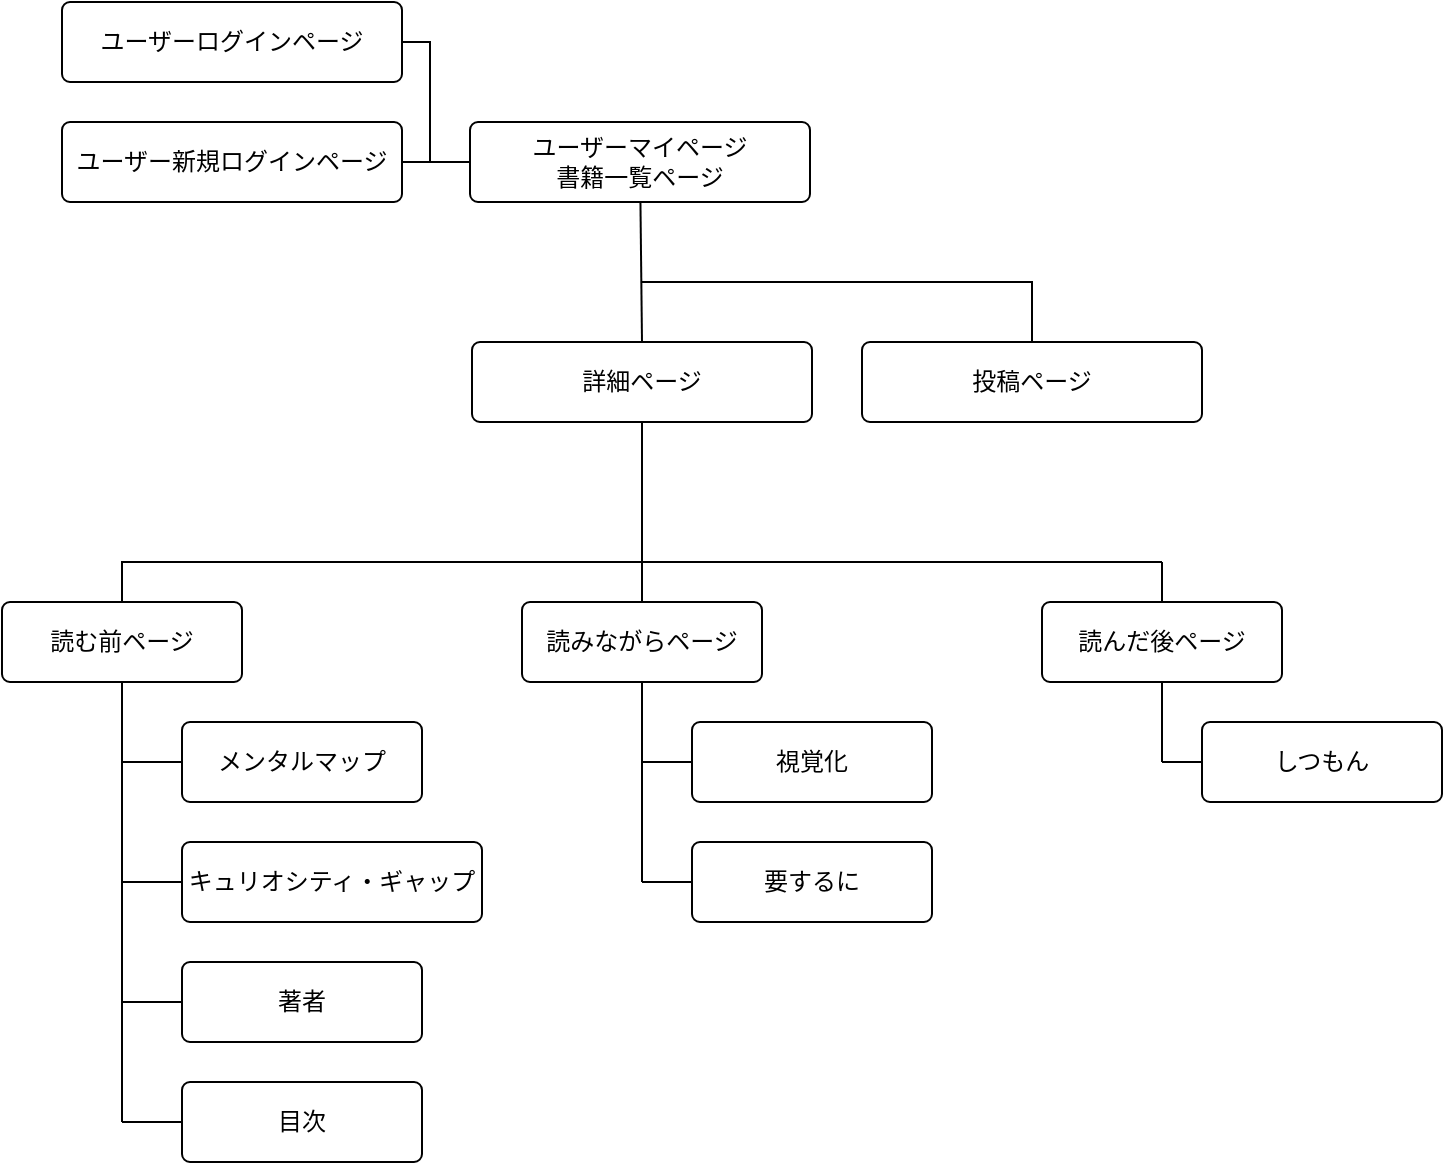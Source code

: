 <mxfile>
    <diagram id="h_SD9CrFJNIN_dRci01j" name="ページ1">
        <mxGraphModel dx="901" dy="448" grid="1" gridSize="10" guides="1" tooltips="1" connect="1" arrows="1" fold="1" page="1" pageScale="1" pageWidth="827" pageHeight="1169" math="0" shadow="0">
            <root>
                <mxCell id="0"/>
                <mxCell id="1" parent="0"/>
                <mxCell id="20" style="edgeStyle=none;html=1;endArrow=none;endFill=0;rounded=0;exitX=1;exitY=0.5;exitDx=0;exitDy=0;" edge="1" parent="1" source="3">
                    <mxGeometry relative="1" as="geometry">
                        <mxPoint x="254" y="140" as="targetPoint"/>
                        <mxPoint x="240" y="79" as="sourcePoint"/>
                        <Array as="points">
                            <mxPoint x="254" y="80"/>
                        </Array>
                    </mxGeometry>
                </mxCell>
                <mxCell id="3" value="ユーザーログインページ" style="rounded=1;arcSize=10;whiteSpace=wrap;html=1;align=center;" parent="1" vertex="1">
                    <mxGeometry x="70" y="60" width="170" height="40" as="geometry"/>
                </mxCell>
                <mxCell id="19" style="edgeStyle=none;html=1;entryX=0;entryY=0.5;entryDx=0;entryDy=0;endArrow=none;endFill=0;" edge="1" parent="1" source="5" target="7">
                    <mxGeometry relative="1" as="geometry"/>
                </mxCell>
                <mxCell id="5" value="ユーザー新規ログインページ" style="rounded=1;arcSize=10;whiteSpace=wrap;html=1;align=center;" parent="1" vertex="1">
                    <mxGeometry x="70" y="120" width="170" height="40" as="geometry"/>
                </mxCell>
                <mxCell id="54" style="edgeStyle=none;rounded=0;html=1;entryX=0.5;entryY=0;entryDx=0;entryDy=0;endArrow=none;endFill=0;" edge="1" parent="1" source="7" target="13">
                    <mxGeometry relative="1" as="geometry"/>
                </mxCell>
                <mxCell id="7" value="ユーザーマイページ&lt;br&gt;書籍一覧ページ" style="rounded=1;arcSize=10;whiteSpace=wrap;html=1;align=center;" parent="1" vertex="1">
                    <mxGeometry x="274" y="120" width="170" height="40" as="geometry"/>
                </mxCell>
                <mxCell id="55" style="edgeStyle=none;rounded=0;html=1;endArrow=none;endFill=0;" edge="1" parent="1" source="11">
                    <mxGeometry relative="1" as="geometry">
                        <mxPoint x="360" y="200" as="targetPoint"/>
                        <Array as="points">
                            <mxPoint x="555" y="200"/>
                        </Array>
                    </mxGeometry>
                </mxCell>
                <mxCell id="11" value="投稿ページ" style="rounded=1;arcSize=10;whiteSpace=wrap;html=1;align=center;" parent="1" vertex="1">
                    <mxGeometry x="470" y="230" width="170" height="40" as="geometry"/>
                </mxCell>
                <mxCell id="53" style="edgeStyle=none;rounded=0;html=1;endArrow=none;endFill=0;" edge="1" parent="1" source="13">
                    <mxGeometry relative="1" as="geometry">
                        <mxPoint x="360" y="340" as="targetPoint"/>
                    </mxGeometry>
                </mxCell>
                <mxCell id="13" value="詳細ページ" style="rounded=1;arcSize=10;whiteSpace=wrap;html=1;align=center;" parent="1" vertex="1">
                    <mxGeometry x="275" y="230" width="170" height="40" as="geometry"/>
                </mxCell>
                <mxCell id="34" style="edgeStyle=none;rounded=0;html=1;endArrow=none;endFill=0;" edge="1" parent="1" source="22">
                    <mxGeometry relative="1" as="geometry">
                        <mxPoint x="100" y="620" as="targetPoint"/>
                    </mxGeometry>
                </mxCell>
                <mxCell id="45" style="rounded=0;html=1;endArrow=none;endFill=0;" edge="1" parent="1" source="22">
                    <mxGeometry relative="1" as="geometry">
                        <mxPoint x="620" y="340" as="targetPoint"/>
                        <Array as="points">
                            <mxPoint x="100" y="340"/>
                        </Array>
                    </mxGeometry>
                </mxCell>
                <mxCell id="22" value="読む前ページ" style="rounded=1;arcSize=10;whiteSpace=wrap;html=1;align=center;" vertex="1" parent="1">
                    <mxGeometry x="40" y="360" width="120" height="40" as="geometry"/>
                </mxCell>
                <mxCell id="39" style="edgeStyle=none;rounded=0;html=1;endArrow=none;endFill=0;" edge="1" parent="1" source="23">
                    <mxGeometry relative="1" as="geometry">
                        <mxPoint x="360" y="500" as="targetPoint"/>
                    </mxGeometry>
                </mxCell>
                <mxCell id="51" style="edgeStyle=none;rounded=0;html=1;endArrow=none;endFill=0;" edge="1" parent="1" source="23">
                    <mxGeometry relative="1" as="geometry">
                        <mxPoint x="360" y="340" as="targetPoint"/>
                    </mxGeometry>
                </mxCell>
                <mxCell id="23" value="読みながらページ" style="rounded=1;arcSize=10;whiteSpace=wrap;html=1;align=center;" vertex="1" parent="1">
                    <mxGeometry x="300" y="360" width="120" height="40" as="geometry"/>
                </mxCell>
                <mxCell id="42" style="edgeStyle=none;rounded=0;html=1;endArrow=none;endFill=0;" edge="1" parent="1" source="24">
                    <mxGeometry relative="1" as="geometry">
                        <mxPoint x="620" y="440" as="targetPoint"/>
                    </mxGeometry>
                </mxCell>
                <mxCell id="52" style="edgeStyle=none;rounded=0;html=1;endArrow=none;endFill=0;" edge="1" parent="1" source="24">
                    <mxGeometry relative="1" as="geometry">
                        <mxPoint x="620" y="340" as="targetPoint"/>
                    </mxGeometry>
                </mxCell>
                <mxCell id="24" value="読んだ後ページ" style="rounded=1;arcSize=10;whiteSpace=wrap;html=1;align=center;" vertex="1" parent="1">
                    <mxGeometry x="560" y="360" width="120" height="40" as="geometry"/>
                </mxCell>
                <mxCell id="35" style="edgeStyle=none;rounded=0;html=1;endArrow=none;endFill=0;" edge="1" parent="1" source="27">
                    <mxGeometry relative="1" as="geometry">
                        <mxPoint x="100" y="440" as="targetPoint"/>
                    </mxGeometry>
                </mxCell>
                <mxCell id="27" value="メンタルマップ" style="rounded=1;arcSize=10;whiteSpace=wrap;html=1;align=center;" vertex="1" parent="1">
                    <mxGeometry x="130" y="420" width="120" height="40" as="geometry"/>
                </mxCell>
                <mxCell id="40" style="edgeStyle=none;rounded=0;html=1;endArrow=none;endFill=0;" edge="1" parent="1" source="28">
                    <mxGeometry relative="1" as="geometry">
                        <mxPoint x="360" y="440" as="targetPoint"/>
                    </mxGeometry>
                </mxCell>
                <mxCell id="28" value="視覚化" style="rounded=1;arcSize=10;whiteSpace=wrap;html=1;align=center;" vertex="1" parent="1">
                    <mxGeometry x="385" y="420" width="120" height="40" as="geometry"/>
                </mxCell>
                <mxCell id="43" style="edgeStyle=none;rounded=0;html=1;endArrow=none;endFill=0;" edge="1" parent="1" source="29">
                    <mxGeometry relative="1" as="geometry">
                        <mxPoint x="620" y="440" as="targetPoint"/>
                    </mxGeometry>
                </mxCell>
                <mxCell id="29" value="しつもん" style="rounded=1;arcSize=10;whiteSpace=wrap;html=1;align=center;" vertex="1" parent="1">
                    <mxGeometry x="640" y="420" width="120" height="40" as="geometry"/>
                </mxCell>
                <mxCell id="36" style="edgeStyle=none;rounded=0;html=1;endArrow=none;endFill=0;" edge="1" parent="1" source="30">
                    <mxGeometry relative="1" as="geometry">
                        <mxPoint x="100" y="500" as="targetPoint"/>
                    </mxGeometry>
                </mxCell>
                <mxCell id="30" value="キュリオシティ・ギャップ" style="rounded=1;arcSize=10;whiteSpace=wrap;html=1;align=center;" vertex="1" parent="1">
                    <mxGeometry x="130" y="480" width="150" height="40" as="geometry"/>
                </mxCell>
                <mxCell id="37" style="edgeStyle=none;rounded=0;html=1;endArrow=none;endFill=0;" edge="1" parent="1" source="31">
                    <mxGeometry relative="1" as="geometry">
                        <mxPoint x="100" y="560" as="targetPoint"/>
                    </mxGeometry>
                </mxCell>
                <mxCell id="31" value="著者" style="rounded=1;arcSize=10;whiteSpace=wrap;html=1;align=center;" vertex="1" parent="1">
                    <mxGeometry x="130" y="540" width="120" height="40" as="geometry"/>
                </mxCell>
                <mxCell id="38" style="edgeStyle=none;rounded=0;html=1;endArrow=none;endFill=0;" edge="1" parent="1" source="32">
                    <mxGeometry relative="1" as="geometry">
                        <mxPoint x="100" y="620" as="targetPoint"/>
                    </mxGeometry>
                </mxCell>
                <mxCell id="32" value="目次" style="rounded=1;arcSize=10;whiteSpace=wrap;html=1;align=center;" vertex="1" parent="1">
                    <mxGeometry x="130" y="600" width="120" height="40" as="geometry"/>
                </mxCell>
                <mxCell id="41" style="edgeStyle=none;rounded=0;html=1;endArrow=none;endFill=0;" edge="1" parent="1" source="33">
                    <mxGeometry relative="1" as="geometry">
                        <mxPoint x="360" y="500" as="targetPoint"/>
                    </mxGeometry>
                </mxCell>
                <mxCell id="33" value="要するに" style="rounded=1;arcSize=10;whiteSpace=wrap;html=1;align=center;" vertex="1" parent="1">
                    <mxGeometry x="385" y="480" width="120" height="40" as="geometry"/>
                </mxCell>
            </root>
        </mxGraphModel>
    </diagram>
</mxfile>